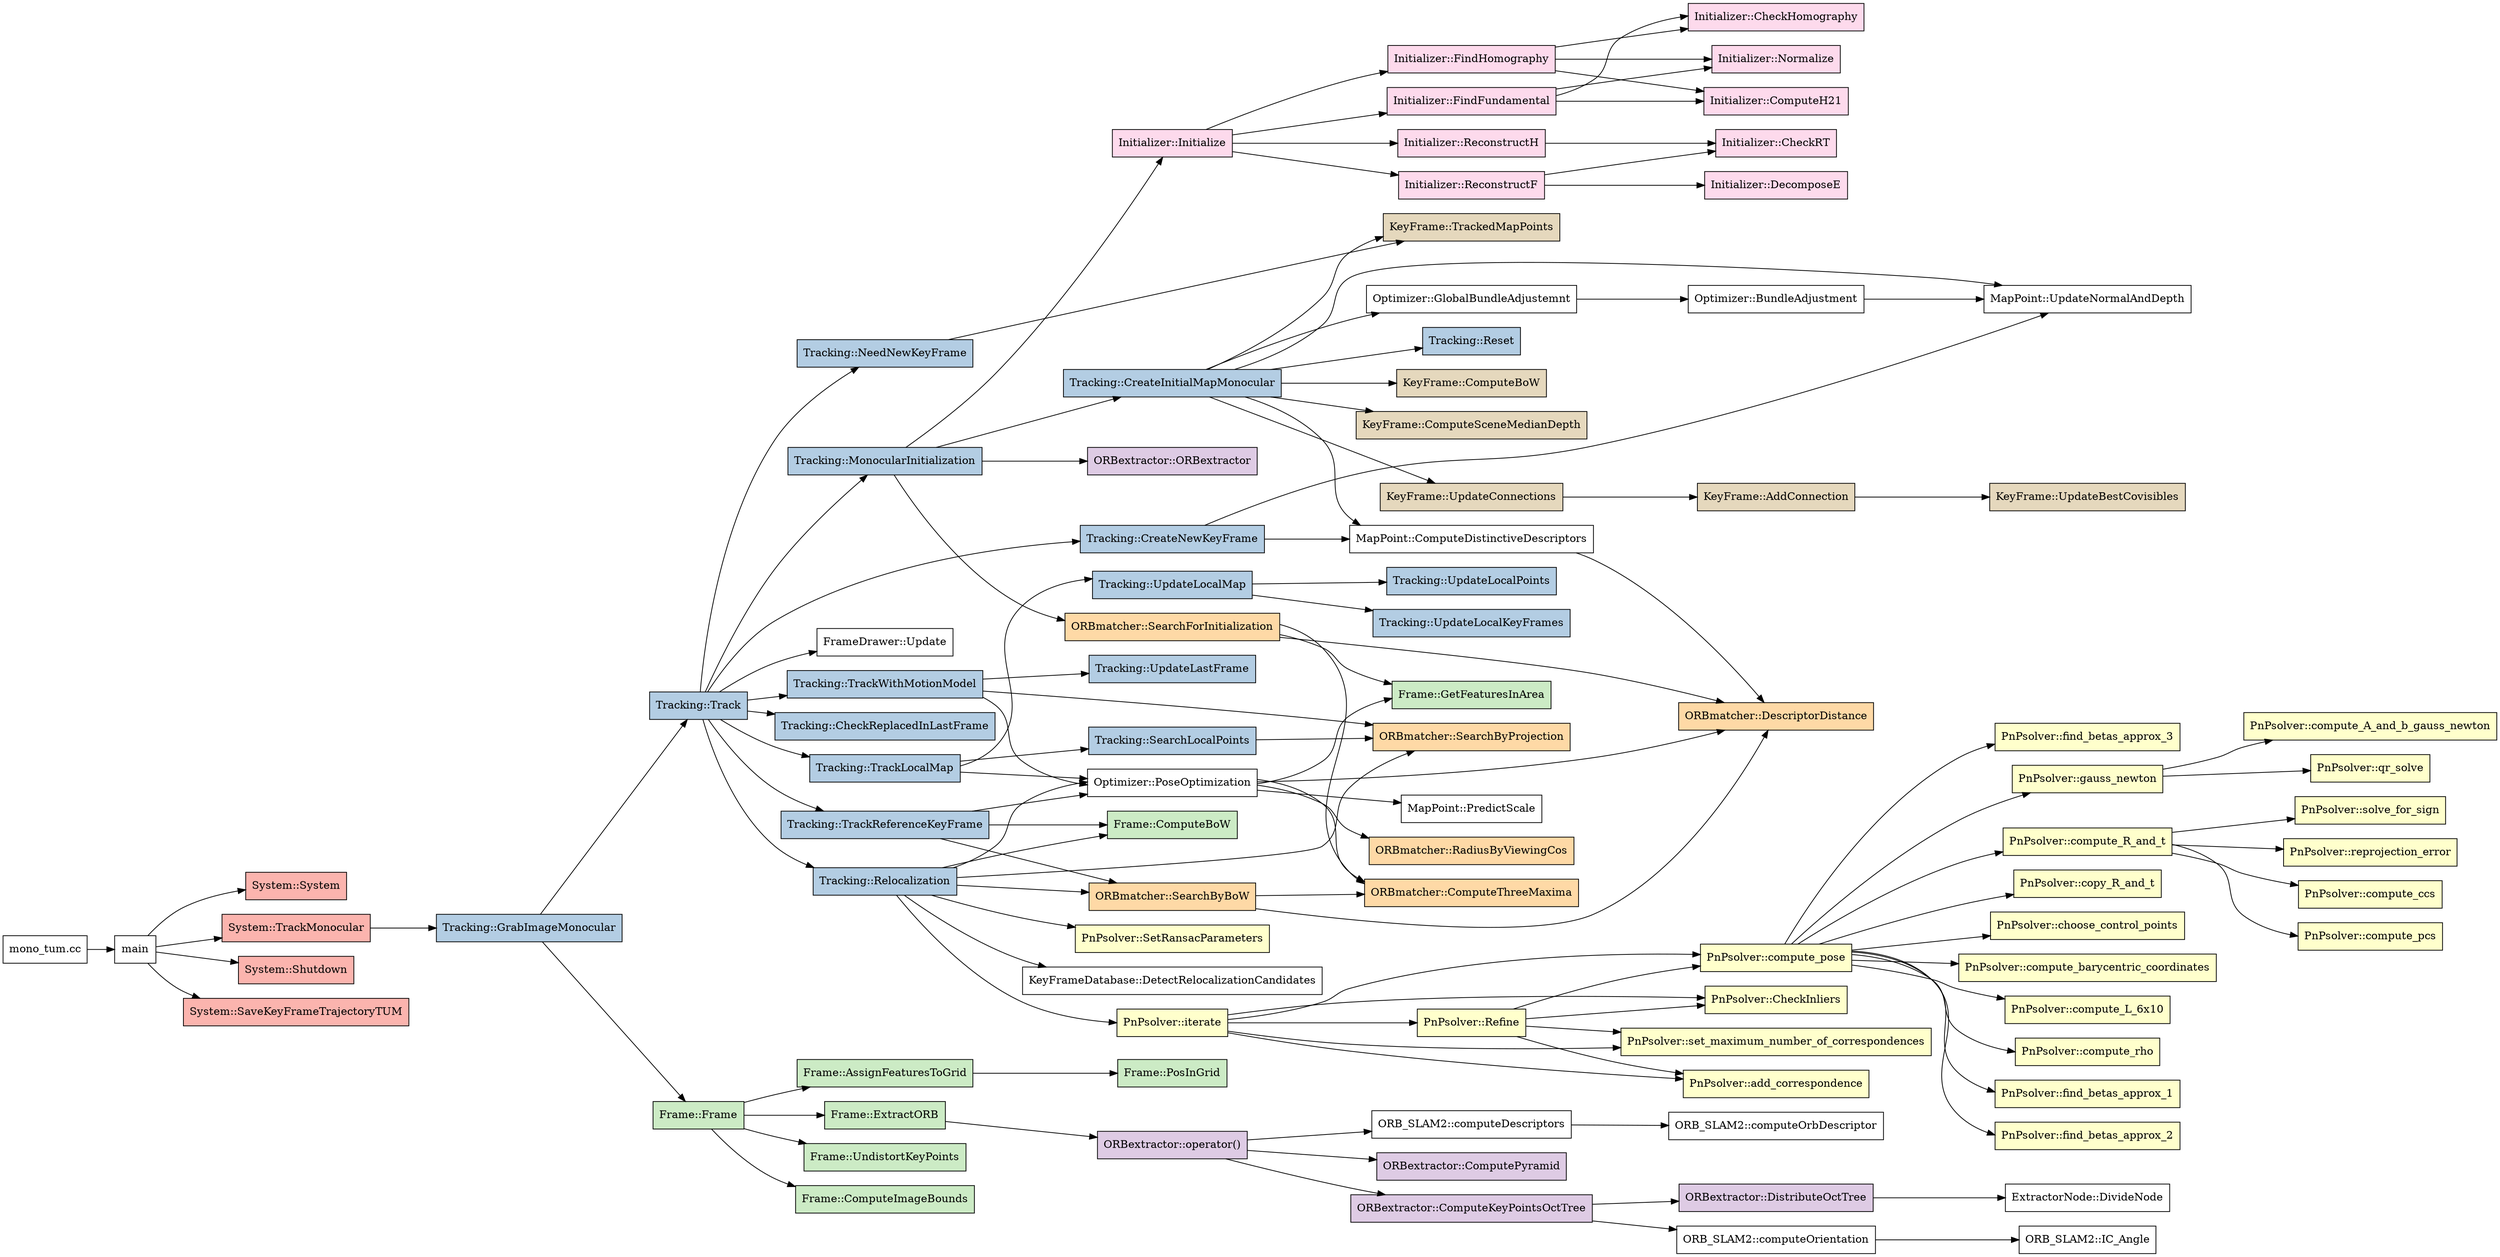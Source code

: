 digraph orb_slam2{
    rankdir="LR";
    node [shape=record];

    subgraph System{
        node [style=filled];
        node [fillcolor="#fbb4ae"];
        "System::System";"System::TrackMonocular";"System::Shutdown";"System::SaveKeyFrameTrajectoryTUM";
    }

    subgraph Tracking{
        node [style=filled];
        node [fillcolor="#b3cde3"];
        "Tracking::GrabImageMonocular";"Tracking::Track";"Tracking::MonocularInitialization";"Tracking::CheckReplacedInLastFrame";
        "Tracking::TrackReferenceKeyFrame";"Tracking::TrackWithMotionModel";"Tracking::Relocalization";"Tracking::TrackLocalMap";
        "Tracking::NeedNewKeyFrame";"Tracking::CreateNewKeyFrame";"Tracking::CreateInitialMapMonocular";"Tracking::UpdateLastFrame";
        "Tracking::UpdateLocalMap";"Tracking::SearchLocalPoints";"Tracking::UpdateLocalKeyFrames";"Tracking::UpdateLocalPoints";
        "Tracking::Reset";
    }

    subgraph Frame{
        node [style=filled];
        node [fillcolor="#ccebc5"];
        "Frame::Frame";"Frame::ExtractORB";"Frame::UndistortKeyPoints";"Frame::ComputeImageBounds";
        "Frame::AssignFeaturesToGrid";"Frame::PosInGrid";"Frame::ComputeBoW";"Frame::GetFeaturesInArea";
    }

    subgraph ORBextractor{
        node [style=filled];
        node [fillcolor="#decbe4"];
        "ORBextractor::operator()";"ORBextractor::ComputePyramid";"ORBextractor::ComputeKeyPointsOctTree";"ORBextractor::DistributeOctTree";"ORBextractor::ORBextractor";
    }

    subgraph ORBmatcher{
        node [style=filled];
        node [fillcolor="#fed9a6"];
        "ORBmatcher::SearchForInitialization";"ORBmatcher::SearchByBoW";"ORBmatcher::SearchByProjection";
        "ORBmatcher::DescriptorDistance";"ORBmatcher::ComputeThreeMaxima";"ORBmatcher::RadiusByViewingCos";
    }

    subgraph PnPsolver{
        node [style=filled];
        node [fillcolor="#ffffcc"];
        "PnPsolver::SetRansacParameters";"PnPsolver::iterate";"PnPsolver::set_maximum_number_of_correspondences";"PnPsolver::add_correspondence";"PnPsolver::compute_pose";
        "PnPsolver::CheckInliers";"PnPsolver::Refine";"PnPsolver::choose_control_points";"PnPsolver::compute_barycentric_coordinates";"PnPsolver::compute_L_6x10";
        "PnPsolver::compute_rho";"PnPsolver::find_betas_approx_1";"PnPsolver::find_betas_approx_2";"PnPsolver::find_betas_approx_3";"PnPsolver::gauss_newton";
        "PnPsolver::compute_R_and_t";"PnPsolver::copy_R_and_t";"PnPsolver::compute_A_and_b_gauss_newton";"PnPsolver::qr_solve";"PnPsolver::compute_ccs";
        "PnPsolver::compute_pcs";"PnPsolver::solve_for_sign";"PnPsolver::reprojection_error";
    }

    subgraph KeyFrame{
        node [style=filled];
        node [fillcolor="#e5d8bd"];
        "KeyFrame::TrackedMapPoints";"KeyFrame::ComputeBoW";"KeyFrame::UpdateConnections";"KeyFrame::ComputeSceneMedianDepth";
        "KeyFrame::AddConnection";"KeyFrame::UpdateBestCovisibles";
    }

    subgraph Initializer{
        node [style=filled];
        node [fillcolor="#fddaec"];
        "Initializer::Initialize";"Initializer::FindHomography";"Initializer::FindFundamental";"Initializer::ReconstructH";"Initializer::ReconstructF";
        "Initializer::Normalize";"Initializer::ComputeH21";"Initializer::CheckHomography";"Initializer::CheckRT";"Initializer::DecomposeE";
    }

    "mono_tum.cc"->main->{"System::System";"System::TrackMonocular";"System::Shutdown";"System::SaveKeyFrameTrajectoryTUM"};

    "System::TrackMonocular"->"Tracking::GrabImageMonocular"->{"Frame::Frame";"Tracking::Track";}

    "Frame::Frame"->{"Frame::ExtractORB";"Frame::UndistortKeyPoints";"Frame::ComputeImageBounds";"Frame::AssignFeaturesToGrid"}
    "Frame::ExtractORB"->"ORBextractor::operator()"->{"ORBextractor::ComputePyramid";"ORBextractor::ComputeKeyPointsOctTree";"ORB_SLAM2::computeDescriptors";}
        "ORBextractor::ComputeKeyPointsOctTree"->{"ORBextractor::DistributeOctTree";"ORB_SLAM2::computeOrientation";}
            "ORBextractor::DistributeOctTree"->"ExtractorNode::DivideNode";
            "ORB_SLAM2::computeOrientation"->"ORB_SLAM2::IC_Angle";
        "ORB_SLAM2::computeDescriptors"->"ORB_SLAM2::computeOrbDescriptor";
    "Frame::AssignFeaturesToGrid"->"Frame::PosInGrid";

    "Tracking::Track"->{"Tracking::MonocularInitialization";"FrameDrawer::Update";"Tracking::CheckReplacedInLastFrame";"Tracking::TrackReferenceKeyFrame";
                        "Tracking::TrackWithMotionModel";"Tracking::Relocalization";"Tracking::TrackLocalMap";"Tracking::NeedNewKeyFrame";"Tracking::CreateNewKeyFrame";}
    
    "Tracking::MonocularInitialization"->{"ORBextractor::ORBextractor";"ORBmatcher::SearchForInitialization";"Initializer::Initialize";"Tracking::CreateInitialMapMonocular";}
        "ORBmatcher::SearchForInitialization"->{"Frame::GetFeaturesInArea";"ORBmatcher::DescriptorDistance";"ORBmatcher::ComputeThreeMaxima";}
        "Initializer::Initialize"->{"Initializer::FindHomography";"Initializer::FindFundamental";"Initializer::ReconstructH";"Initializer::ReconstructF";}
            {"Initializer::FindHomography";"Initializer::FindFundamental"}->{"Initializer::Normalize";"Initializer::ComputeH21";"Initializer::CheckHomography";}
            "Initializer::ReconstructH"->"Initializer::CheckRT";
            "Initializer::ReconstructF"->{"Initializer::DecomposeE";"Initializer::CheckRT";}
        "Tracking::CreateInitialMapMonocular"->{"KeyFrame::ComputeBoW";"MapPoint::ComputeDistinctiveDescriptors";"MapPoint::UpdateNormalAndDepth";"KeyFrame::UpdateConnections";"Optimizer::GlobalBundleAdjustemnt";"KeyFrame::ComputeSceneMedianDepth";"KeyFrame::TrackedMapPoints";"Tracking::Reset";}
            "MapPoint::ComputeDistinctiveDescriptors"->"ORBmatcher::DescriptorDistance";
            "KeyFrame::UpdateConnections"->"KeyFrame::AddConnection"->"KeyFrame::UpdateBestCovisibles";
            "Optimizer::GlobalBundleAdjustemnt"->"Optimizer::BundleAdjustment"->"MapPoint::UpdateNormalAndDepth";
    
    "Tracking::TrackReferenceKeyFrame"->{"Frame::ComputeBoW";"ORBmatcher::SearchByBoW";"Optimizer::PoseOptimization";}
        "ORBmatcher::SearchByBoW"->{"ORBmatcher::DescriptorDistance";"ORBmatcher::ComputeThreeMaxima";}
    
    "Tracking::TrackWithMotionModel"->{"Tracking::UpdateLastFrame";"ORBmatcher::SearchByProjection";"Optimizer::PoseOptimization";}
        "Optimizer::PoseOptimization"->{"ORBmatcher::RadiusByViewingCos";"Frame::GetFeaturesInArea";"ORBmatcher::DescriptorDistance";"MapPoint::PredictScale";"ORBmatcher::ComputeThreeMaxima";}
    
    "Tracking::Relocalization"->{"Frame::ComputeBoW";"KeyFrameDatabase::DetectRelocalizationCandidates";"ORBmatcher::SearchByBoW";"PnPsolver::SetRansacParameters";"PnPsolver::iterate";"Optimizer::PoseOptimization";"ORBmatcher::SearchByProjection";}
        "PnPsolver::iterate"->{"PnPsolver::set_maximum_number_of_correspondences";"PnPsolver::add_correspondence";"PnPsolver::compute_pose";"PnPsolver::CheckInliers";"PnPsolver::Refine";}
            "PnPsolver::compute_pose"->{"PnPsolver::choose_control_points";"PnPsolver::compute_barycentric_coordinates";"PnPsolver::compute_L_6x10";"PnPsolver::compute_rho";
                                        "PnPsolver::find_betas_approx_1";"PnPsolver::find_betas_approx_2";"PnPsolver::find_betas_approx_3";"PnPsolver::gauss_newton";"PnPsolver::compute_R_and_t";"PnPsolver::copy_R_and_t";}
                                            "PnPsolver::gauss_newton"->{"PnPsolver::compute_A_and_b_gauss_newton";"PnPsolver::qr_solve";}
                                            "PnPsolver::compute_R_and_t"->{"PnPsolver::compute_ccs";"PnPsolver::compute_pcs";"PnPsolver::solve_for_sign";"PnPsolver::reprojection_error";}
            "PnPsolver::Refine"->{"PnPsolver::set_maximum_number_of_correspondences";"PnPsolver::add_correspondence";"PnPsolver::compute_pose";"PnPsolver::CheckInliers";}
    
    "Tracking::TrackLocalMap"->{"Tracking::UpdateLocalMap";"Tracking::SearchLocalPoints";"Optimizer::PoseOptimization";}
        "Tracking::UpdateLocalMap"->{"Tracking::UpdateLocalKeyFrames";"Tracking::UpdateLocalPoints";}
        "Tracking::SearchLocalPoints"->"ORBmatcher::SearchByProjection";

    "Tracking::NeedNewKeyFrame"->"KeyFrame::TrackedMapPoints";

    "Tracking::CreateNewKeyFrame"->{"MapPoint::ComputeDistinctiveDescriptors";"MapPoint::UpdateNormalAndDepth";}


}